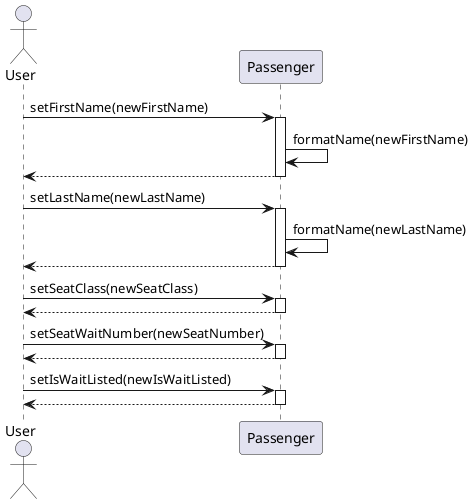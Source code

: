 @startuml
actor User
participant "Passenger" as P

' Update name information
User -> P : setFirstName(newFirstName)
activate P
P -> P : formatName(newFirstName)
P --> User
deactivate P

User -> P : setLastName(newLastName)
activate P
P -> P : formatName(newLastName)
P --> User
deactivate P

' Update seat class and number
User -> P : setSeatClass(newSeatClass)
activate P
P --> User
deactivate P

User -> P : setSeatWaitNumber(newSeatNumber)
activate P
P --> User
deactivate P

' Update wait list status
User -> P : setIsWaitListed(newIsWaitListed)
activate P
P --> User
deactivate P

@enduml

